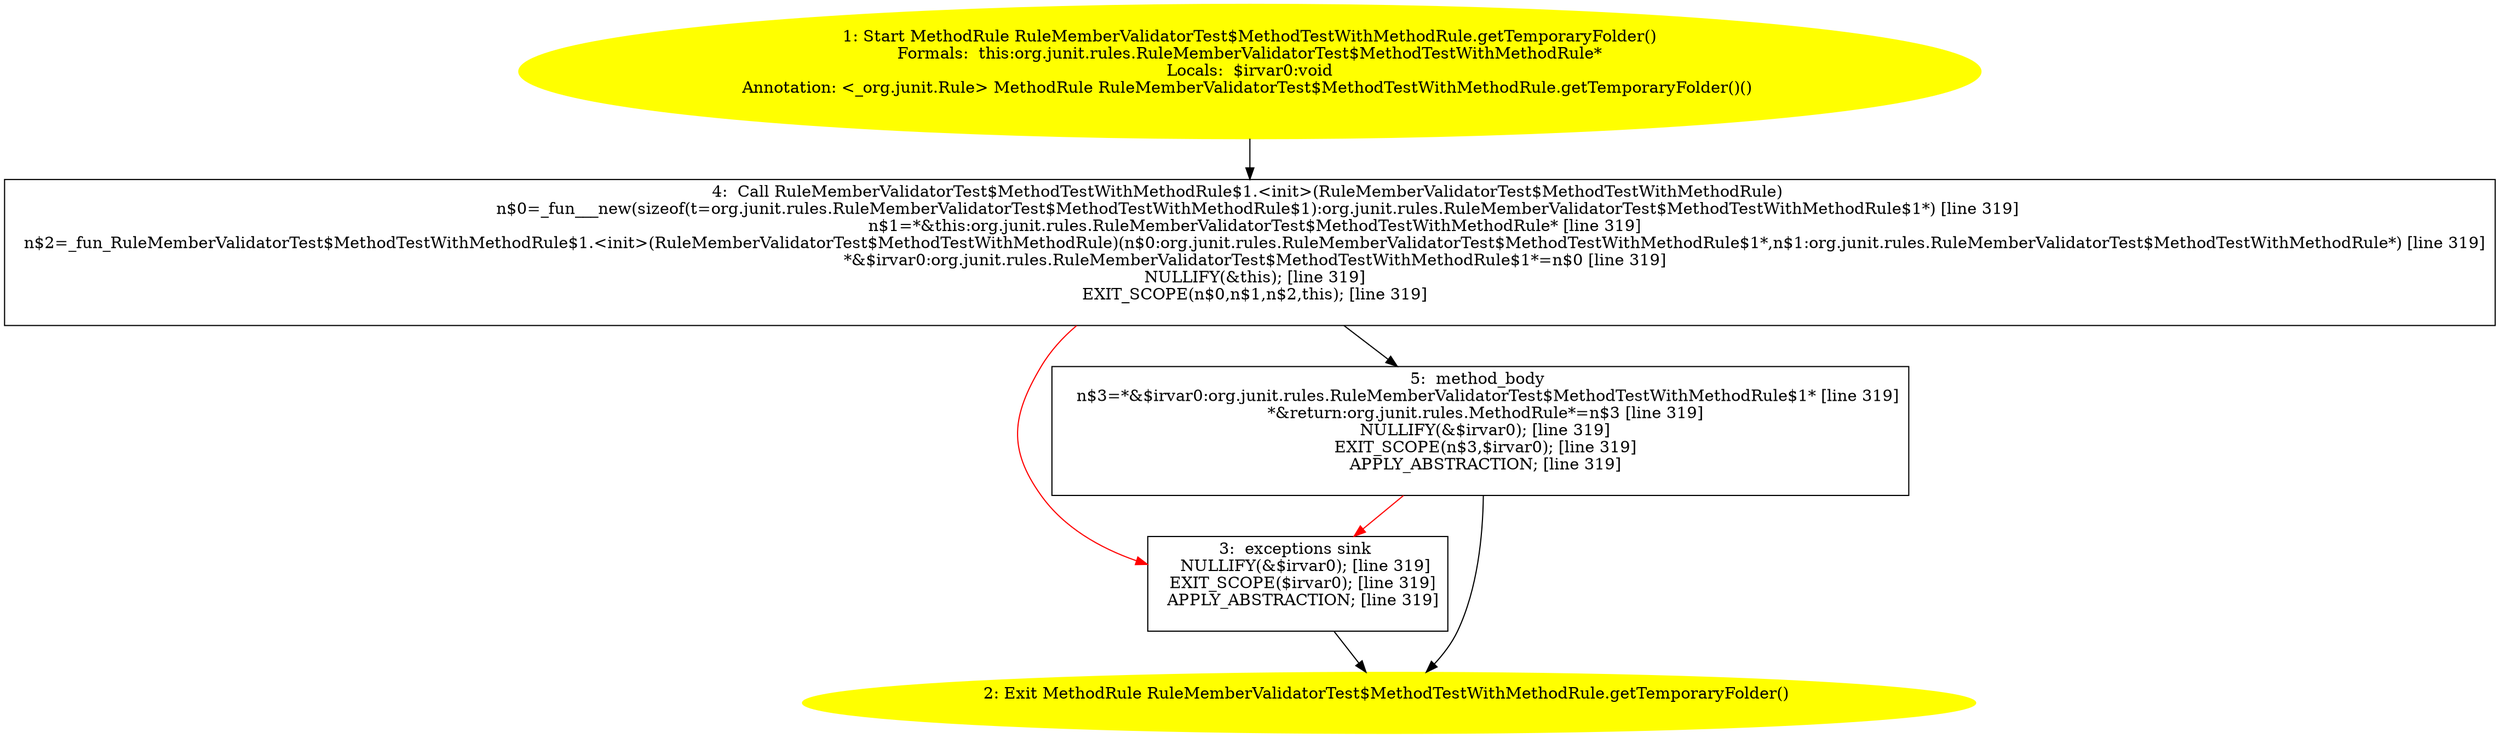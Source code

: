/* @generated */
digraph cfg {
"org.junit.rules.RuleMemberValidatorTest$MethodTestWithMethodRule.getTemporaryFolder():org.junit.rule.070b5273571c69483934f25b9c72ccee_1" [label="1: Start MethodRule RuleMemberValidatorTest$MethodTestWithMethodRule.getTemporaryFolder()\nFormals:  this:org.junit.rules.RuleMemberValidatorTest$MethodTestWithMethodRule*\nLocals:  $irvar0:void\nAnnotation: <_org.junit.Rule> MethodRule RuleMemberValidatorTest$MethodTestWithMethodRule.getTemporaryFolder()() \n  " color=yellow style=filled]
	

	 "org.junit.rules.RuleMemberValidatorTest$MethodTestWithMethodRule.getTemporaryFolder():org.junit.rule.070b5273571c69483934f25b9c72ccee_1" -> "org.junit.rules.RuleMemberValidatorTest$MethodTestWithMethodRule.getTemporaryFolder():org.junit.rule.070b5273571c69483934f25b9c72ccee_4" ;
"org.junit.rules.RuleMemberValidatorTest$MethodTestWithMethodRule.getTemporaryFolder():org.junit.rule.070b5273571c69483934f25b9c72ccee_2" [label="2: Exit MethodRule RuleMemberValidatorTest$MethodTestWithMethodRule.getTemporaryFolder() \n  " color=yellow style=filled]
	

"org.junit.rules.RuleMemberValidatorTest$MethodTestWithMethodRule.getTemporaryFolder():org.junit.rule.070b5273571c69483934f25b9c72ccee_3" [label="3:  exceptions sink \n   NULLIFY(&$irvar0); [line 319]\n  EXIT_SCOPE($irvar0); [line 319]\n  APPLY_ABSTRACTION; [line 319]\n " shape="box"]
	

	 "org.junit.rules.RuleMemberValidatorTest$MethodTestWithMethodRule.getTemporaryFolder():org.junit.rule.070b5273571c69483934f25b9c72ccee_3" -> "org.junit.rules.RuleMemberValidatorTest$MethodTestWithMethodRule.getTemporaryFolder():org.junit.rule.070b5273571c69483934f25b9c72ccee_2" ;
"org.junit.rules.RuleMemberValidatorTest$MethodTestWithMethodRule.getTemporaryFolder():org.junit.rule.070b5273571c69483934f25b9c72ccee_4" [label="4:  Call RuleMemberValidatorTest$MethodTestWithMethodRule$1.<init>(RuleMemberValidatorTest$MethodTestWithMethodRule) \n   n$0=_fun___new(sizeof(t=org.junit.rules.RuleMemberValidatorTest$MethodTestWithMethodRule$1):org.junit.rules.RuleMemberValidatorTest$MethodTestWithMethodRule$1*) [line 319]\n  n$1=*&this:org.junit.rules.RuleMemberValidatorTest$MethodTestWithMethodRule* [line 319]\n  n$2=_fun_RuleMemberValidatorTest$MethodTestWithMethodRule$1.<init>(RuleMemberValidatorTest$MethodTestWithMethodRule)(n$0:org.junit.rules.RuleMemberValidatorTest$MethodTestWithMethodRule$1*,n$1:org.junit.rules.RuleMemberValidatorTest$MethodTestWithMethodRule*) [line 319]\n  *&$irvar0:org.junit.rules.RuleMemberValidatorTest$MethodTestWithMethodRule$1*=n$0 [line 319]\n  NULLIFY(&this); [line 319]\n  EXIT_SCOPE(n$0,n$1,n$2,this); [line 319]\n " shape="box"]
	

	 "org.junit.rules.RuleMemberValidatorTest$MethodTestWithMethodRule.getTemporaryFolder():org.junit.rule.070b5273571c69483934f25b9c72ccee_4" -> "org.junit.rules.RuleMemberValidatorTest$MethodTestWithMethodRule.getTemporaryFolder():org.junit.rule.070b5273571c69483934f25b9c72ccee_5" ;
	 "org.junit.rules.RuleMemberValidatorTest$MethodTestWithMethodRule.getTemporaryFolder():org.junit.rule.070b5273571c69483934f25b9c72ccee_4" -> "org.junit.rules.RuleMemberValidatorTest$MethodTestWithMethodRule.getTemporaryFolder():org.junit.rule.070b5273571c69483934f25b9c72ccee_3" [color="red" ];
"org.junit.rules.RuleMemberValidatorTest$MethodTestWithMethodRule.getTemporaryFolder():org.junit.rule.070b5273571c69483934f25b9c72ccee_5" [label="5:  method_body \n   n$3=*&$irvar0:org.junit.rules.RuleMemberValidatorTest$MethodTestWithMethodRule$1* [line 319]\n  *&return:org.junit.rules.MethodRule*=n$3 [line 319]\n  NULLIFY(&$irvar0); [line 319]\n  EXIT_SCOPE(n$3,$irvar0); [line 319]\n  APPLY_ABSTRACTION; [line 319]\n " shape="box"]
	

	 "org.junit.rules.RuleMemberValidatorTest$MethodTestWithMethodRule.getTemporaryFolder():org.junit.rule.070b5273571c69483934f25b9c72ccee_5" -> "org.junit.rules.RuleMemberValidatorTest$MethodTestWithMethodRule.getTemporaryFolder():org.junit.rule.070b5273571c69483934f25b9c72ccee_2" ;
	 "org.junit.rules.RuleMemberValidatorTest$MethodTestWithMethodRule.getTemporaryFolder():org.junit.rule.070b5273571c69483934f25b9c72ccee_5" -> "org.junit.rules.RuleMemberValidatorTest$MethodTestWithMethodRule.getTemporaryFolder():org.junit.rule.070b5273571c69483934f25b9c72ccee_3" [color="red" ];
}
